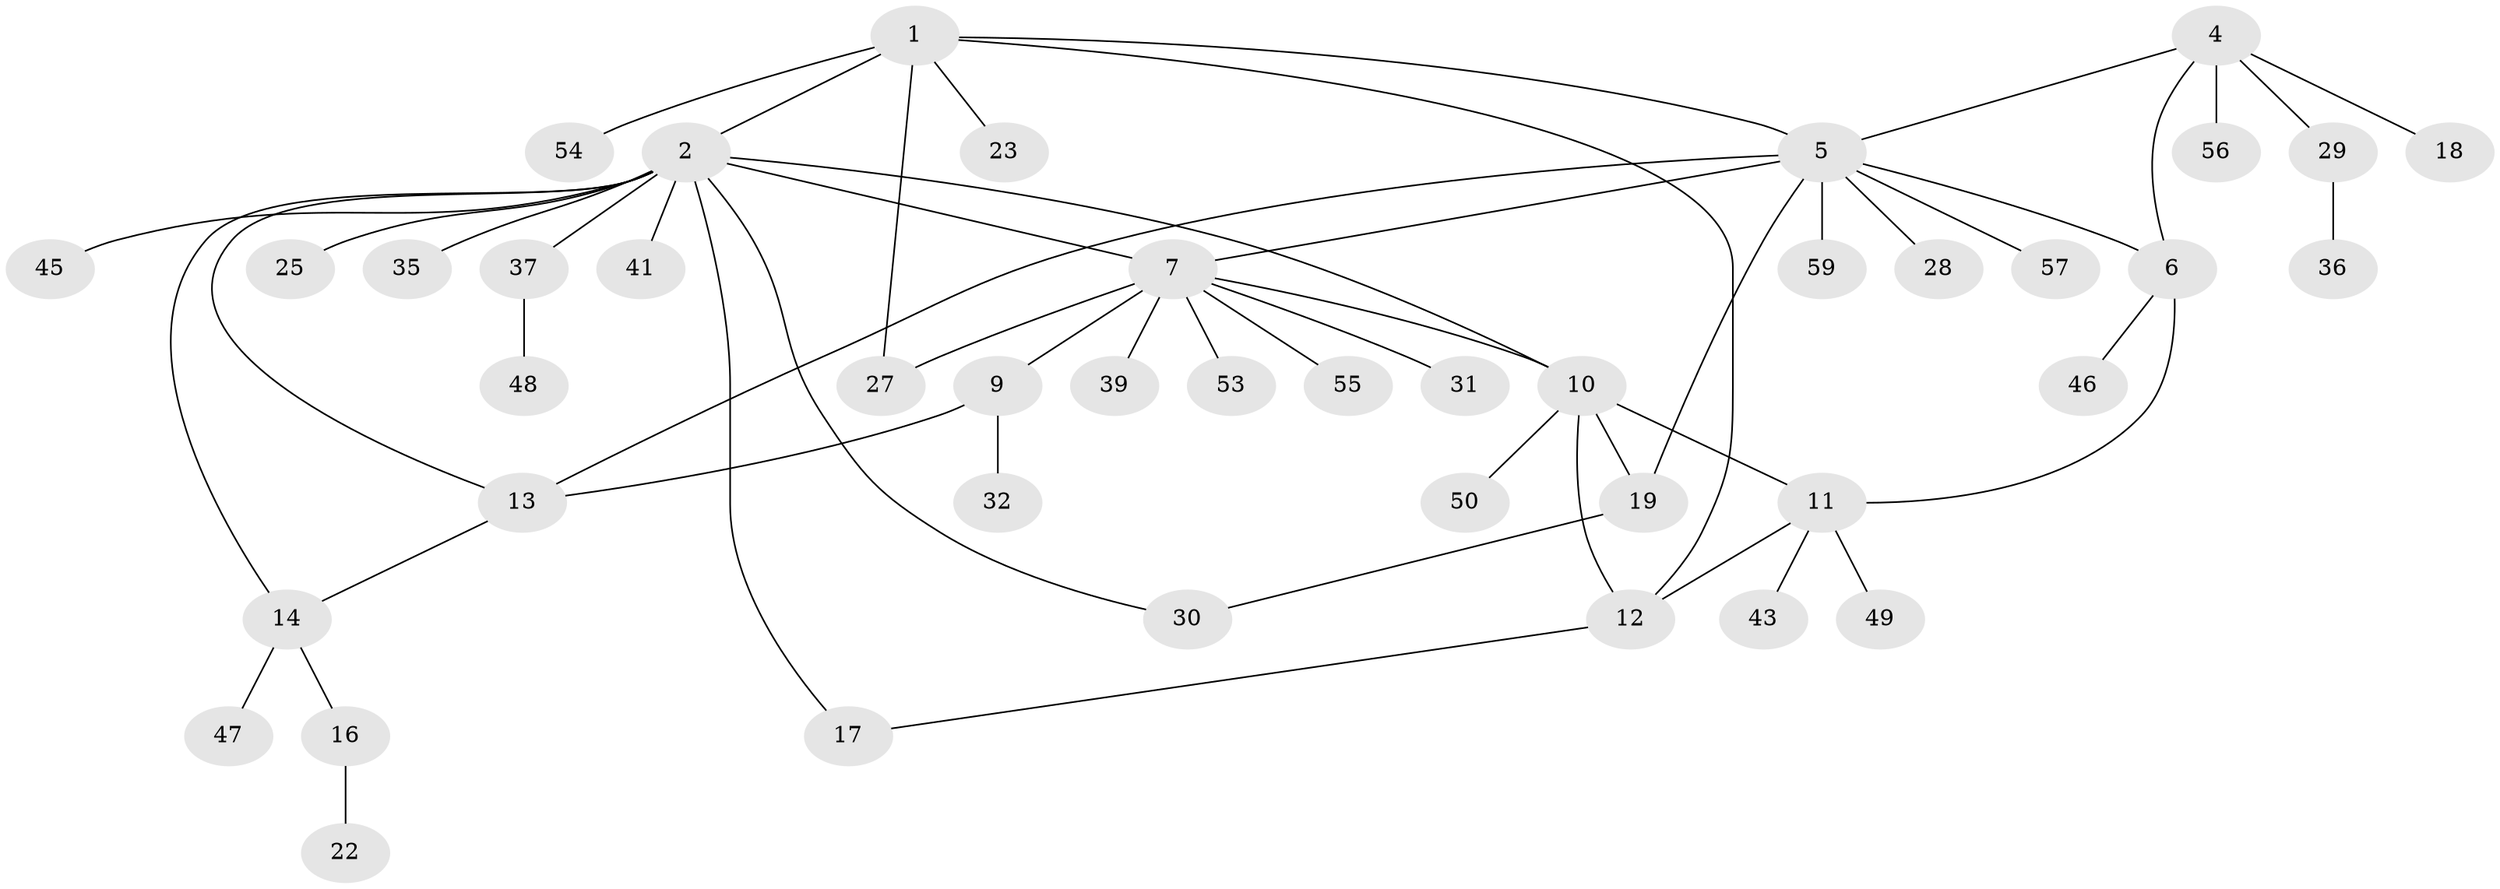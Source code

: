 // Generated by graph-tools (version 1.1) at 2025/52/02/27/25 19:52:20]
// undirected, 43 vertices, 55 edges
graph export_dot {
graph [start="1"]
  node [color=gray90,style=filled];
  1 [super="+3"];
  2 [super="+15"];
  4 [super="+40"];
  5 [super="+60"];
  6 [super="+38"];
  7 [super="+8"];
  9 [super="+33"];
  10 [super="+58"];
  11 [super="+21"];
  12 [super="+24"];
  13 [super="+20"];
  14 [super="+51"];
  16;
  17;
  18 [super="+26"];
  19;
  22 [super="+34"];
  23;
  25;
  27;
  28;
  29;
  30 [super="+44"];
  31;
  32;
  35;
  36 [super="+52"];
  37 [super="+42"];
  39;
  41;
  43;
  45;
  46;
  47;
  48;
  49;
  50;
  53;
  54;
  55;
  56;
  57;
  59;
  1 -- 2 [weight=2];
  1 -- 5;
  1 -- 12;
  1 -- 27;
  1 -- 54;
  1 -- 23;
  2 -- 30;
  2 -- 37;
  2 -- 41;
  2 -- 45;
  2 -- 7;
  2 -- 17;
  2 -- 35;
  2 -- 25;
  2 -- 10;
  2 -- 13;
  2 -- 14;
  4 -- 5;
  4 -- 6;
  4 -- 18;
  4 -- 29;
  4 -- 56;
  5 -- 6;
  5 -- 7;
  5 -- 13;
  5 -- 19;
  5 -- 28;
  5 -- 57;
  5 -- 59;
  6 -- 11;
  6 -- 46;
  7 -- 9 [weight=2];
  7 -- 31;
  7 -- 55;
  7 -- 39;
  7 -- 53;
  7 -- 10;
  7 -- 27;
  9 -- 13;
  9 -- 32;
  10 -- 11;
  10 -- 12;
  10 -- 19;
  10 -- 50;
  11 -- 12;
  11 -- 49;
  11 -- 43;
  12 -- 17;
  13 -- 14;
  14 -- 16;
  14 -- 47;
  16 -- 22;
  19 -- 30;
  29 -- 36;
  37 -- 48;
}
